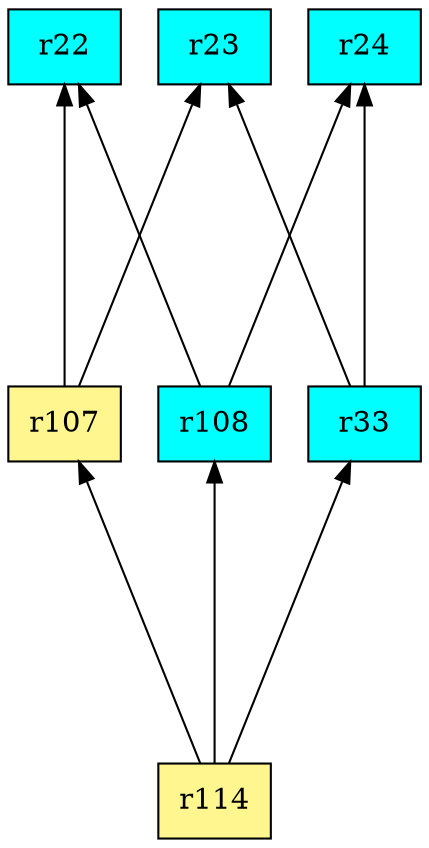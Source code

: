 digraph G {
rankdir=BT;ranksep="2.0";
"r22" [shape=record,fillcolor=cyan,style=filled,label="{r22}"];
"r24" [shape=record,fillcolor=cyan,style=filled,label="{r24}"];
"r107" [shape=record,fillcolor=khaki1,style=filled,label="{r107}"];
"r23" [shape=record,fillcolor=cyan,style=filled,label="{r23}"];
"r33" [shape=record,fillcolor=cyan,style=filled,label="{r33}"];
"r114" [shape=record,fillcolor=khaki1,style=filled,label="{r114}"];
"r108" [shape=record,fillcolor=cyan,style=filled,label="{r108}"];
"r107" -> "r23"
"r107" -> "r22"
"r33" -> "r24"
"r33" -> "r23"
"r114" -> "r107"
"r114" -> "r33"
"r114" -> "r108"
"r108" -> "r24"
"r108" -> "r22"
}